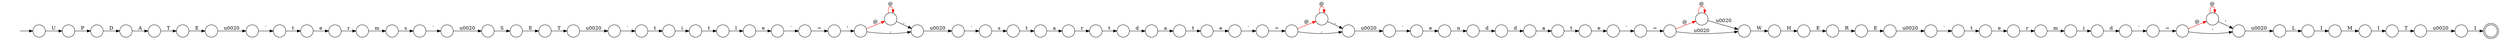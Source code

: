 digraph Automaton {
  rankdir = LR;
  0 [shape=circle,label=""];
  0 -> 0 [label="@",color=red]
  0 -> 36 [label="'"]
  1 [shape=circle,label=""];
  1 -> 47 [label="\u0020"]
  2 [shape=circle,label=""];
  2 -> 63 [label="1"]
  3 [shape=circle,label=""];
  3 -> 23 [label="e"]
  4 [shape=circle,label=""];
  4 -> 4 [label="@",color=red]
  4 -> 34 [label=","]
  5 [shape=circle,label=""];
  5 -> 10 [label="M"]
  6 [shape=circle,label=""];
  6 -> 1 [label="E"]
  7 [shape=circle,label=""];
  7 -> 71 [label="@",color=red]
  7 -> 44 [label=","]
  8 [shape=circle,label=""];
  8 -> 81 [label="s"]
  9 [shape=circle,label=""];
  9 -> 75 [label="="]
  10 [shape=circle,label=""];
  10 -> 49 [label="I"]
  11 [shape=circle,label=""];
  11 -> 16 [label="a"]
  12 [shape=circle,label=""];
  12 -> 38 [label="`"]
  13 [shape=circle,label=""];
  13 -> 9 [label="`"]
  14 [shape=circle,label=""];
  14 -> 52 [label="`"]
  15 [shape=circle,label=""];
  15 -> 0 [label="@",color=red]
  15 -> 36 [label="'"]
  16 [shape=circle,label=""];
  16 -> 77 [label="r"]
  17 [shape=circle,label=""];
  17 -> 46 [label="R"]
  18 [shape=circle,label=""];
  18 -> 79 [label="\u0020"]
  19 [shape=circle,label=""];
  19 -> 48 [label="r"]
  20 [shape=circle,label=""];
  20 -> 43 [label="`"]
  21 [shape=circle,label=""];
  initial [shape=plaintext,label=""];
  initial -> 21
  21 -> 33 [label="U"]
  22 [shape=circle,label=""];
  22 -> 35 [label="m"]
  23 [shape=circle,label=""];
  23 -> 22 [label="r"]
  24 [shape=circle,label=""];
  24 -> 12 [label="\u0020"]
  25 [shape=circle,label=""];
  25 -> 42 [label="n"]
  26 [shape=circle,label=""];
  26 -> 25 [label="e"]
  27 [shape=circle,label=""];
  27 -> 28 [label="t"]
  28 [shape=circle,label=""];
  28 -> 20 [label="e"]
  29 [shape=circle,label=""];
  29 -> 19 [label="e"]
  30 [shape=circle,label=""];
  30 -> 30 [label="@",color=red]
  30 -> 74 [label="\u0020"]
  31 [shape=circle,label=""];
  31 -> 54 [label="L"]
  32 [shape=circle,label=""];
  32 -> 26 [label="`"]
  33 [shape=circle,label=""];
  33 -> 62 [label="P"]
  34 [shape=circle,label=""];
  34 -> 67 [label="\u0020"]
  35 [shape=circle,label=""];
  35 -> 51 [label="i"]
  36 [shape=circle,label=""];
  36 -> 31 [label="\u0020"]
  37 [shape=circle,label=""];
  37 -> 68 [label="t"]
  38 [shape=circle,label=""];
  38 -> 3 [label="t"]
  39 [shape=circle,label=""];
  39 -> 14 [label="e"]
  40 [shape=circle,label=""];
  40 -> 64 [label="`"]
  41 [shape=circle,label=""];
  41 -> 58 [label="H"]
  42 [shape=circle,label=""];
  42 -> 69 [label="d"]
  43 [shape=circle,label=""];
  43 -> 7 [label="="]
  44 [shape=circle,label=""];
  44 -> 32 [label="\u0020"]
  45 [shape=circle,label=""];
  45 -> 57 [label="t"]
  46 [shape=circle,label=""];
  46 -> 24 [label="E"]
  47 [shape=circle,label=""];
  47 -> 73 [label="`"]
  48 [shape=circle,label=""];
  48 -> 8 [label="m"]
  49 [shape=circle,label=""];
  49 -> 56 [label="T"]
  50 [shape=circle,label=""];
  50 -> 53 [label="d"]
  51 [shape=circle,label=""];
  51 -> 40 [label="d"]
  52 [shape=circle,label=""];
  52 -> 66 [label="="]
  53 [shape=circle,label=""];
  53 -> 27 [label="a"]
  54 [shape=circle,label=""];
  54 -> 5 [label="I"]
  55 [shape=circle,label=""];
  55 -> 59 [label="S"]
  56 [shape=circle,label=""];
  56 -> 2 [label="\u0020"]
  57 [shape=circle,label=""];
  57 -> 13 [label="e"]
  58 [shape=circle,label=""];
  58 -> 17 [label="E"]
  59 [shape=circle,label=""];
  59 -> 61 [label="E"]
  60 [shape=circle,label=""];
  60 -> 6 [label="T"]
  61 [shape=circle,label=""];
  61 -> 18 [label="T"]
  62 [shape=circle,label=""];
  62 -> 72 [label="D"]
  63 [shape=doublecircle,label=""];
  64 [shape=circle,label=""];
  64 -> 15 [label="="]
  65 [shape=circle,label=""];
  65 -> 80 [label="t"]
  66 [shape=circle,label=""];
  66 -> 76 [label="'"]
  67 [shape=circle,label=""];
  67 -> 70 [label="`"]
  68 [shape=circle,label=""];
  68 -> 39 [label="l"]
  69 [shape=circle,label=""];
  69 -> 82 [label="d"]
  70 [shape=circle,label=""];
  70 -> 78 [label="s"]
  71 [shape=circle,label=""];
  71 -> 71 [label="@",color=red]
  71 -> 44 [label=","]
  72 [shape=circle,label=""];
  72 -> 60 [label="A"]
  73 [shape=circle,label=""];
  73 -> 29 [label="t"]
  74 [shape=circle,label=""];
  74 -> 41 [label="W"]
  75 [shape=circle,label=""];
  75 -> 30 [label="@",color=red]
  75 -> 74 [label="\u0020"]
  76 [shape=circle,label=""];
  76 -> 4 [label="@",color=red]
  76 -> 34 [label=","]
  77 [shape=circle,label=""];
  77 -> 50 [label="t"]
  78 [shape=circle,label=""];
  78 -> 11 [label="t"]
  79 [shape=circle,label=""];
  79 -> 65 [label="`"]
  80 [shape=circle,label=""];
  80 -> 37 [label="i"]
  81 [shape=circle,label=""];
  81 -> 83 [label="`"]
  82 [shape=circle,label=""];
  82 -> 45 [label="a"]
  83 [shape=circle,label=""];
  83 -> 55 [label="\u0020"]
}
